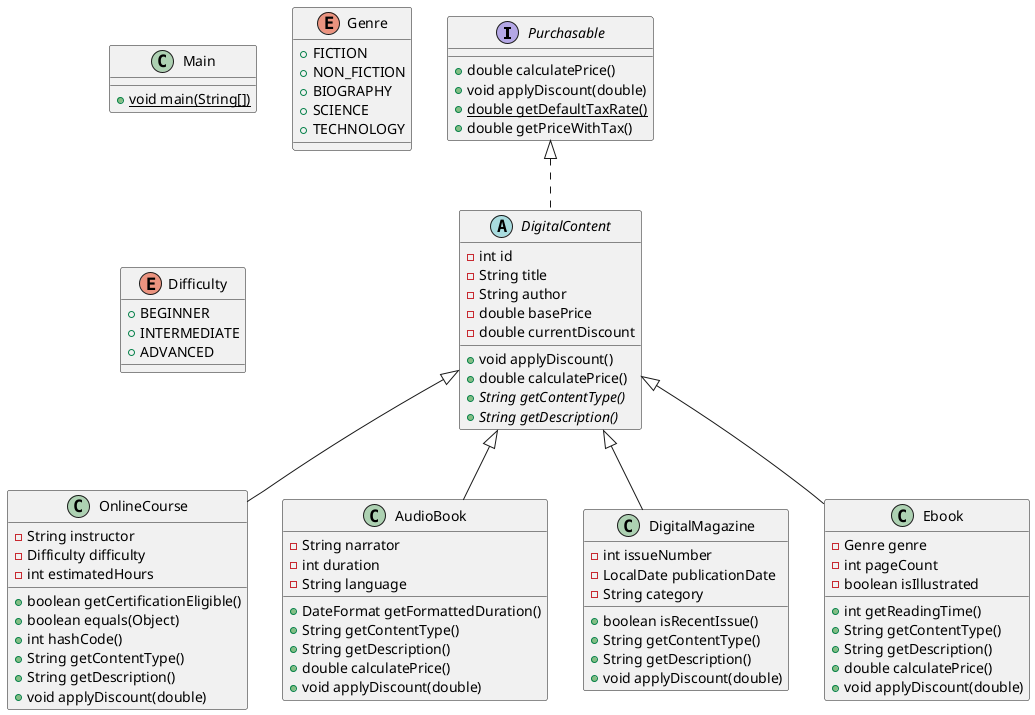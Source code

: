 @startuml
interface Purchasable {
+ double calculatePrice()
+ void applyDiscount(double)
+ {static} double getDefaultTaxRate()
+ double getPriceWithTax()
}

class Main {
+ {static} void main(String[])
}

class OnlineCourse {
- String instructor
- Difficulty difficulty
- int estimatedHours
+ boolean getCertificationEligible()
+ boolean equals(Object)
+ int hashCode()
+ String getContentType()
+ String getDescription()
+ void applyDiscount(double)
}


class AudioBook {
- String narrator
- int duration
- String language
+ DateFormat getFormattedDuration()
+ String getContentType()
+ String getDescription()
+ double calculatePrice()
+ void applyDiscount(double)
}


abstract class DigitalContent {
- int id
- String title
- String author
- double basePrice
- double currentDiscount
+ void applyDiscount()
+ double calculatePrice()
+ {abstract}String getContentType()
+ {abstract}String getDescription()
}


enum Genre {
+  FICTION
+  NON_FICTION
+  BIOGRAPHY
+  SCIENCE
+  TECHNOLOGY
}

class DigitalMagazine {
- int issueNumber
- LocalDate publicationDate
- String category
+ boolean isRecentIssue()
+ String getContentType()
+ String getDescription()
+ void applyDiscount(double)
}


enum Difficulty {
+  BEGINNER
+  INTERMEDIATE
+  ADVANCED
}

class Ebook {
- Genre genre
- int pageCount
- boolean isIllustrated
+ int getReadingTime()
+ String getContentType()
+ String getDescription()
+ double calculatePrice()
+ void applyDiscount(double)
}




DigitalContent <|-- OnlineCourse
DigitalContent <|-- AudioBook
Purchasable <|.. DigitalContent
DigitalContent <|-- DigitalMagazine
DigitalContent <|-- Ebook
@enduml